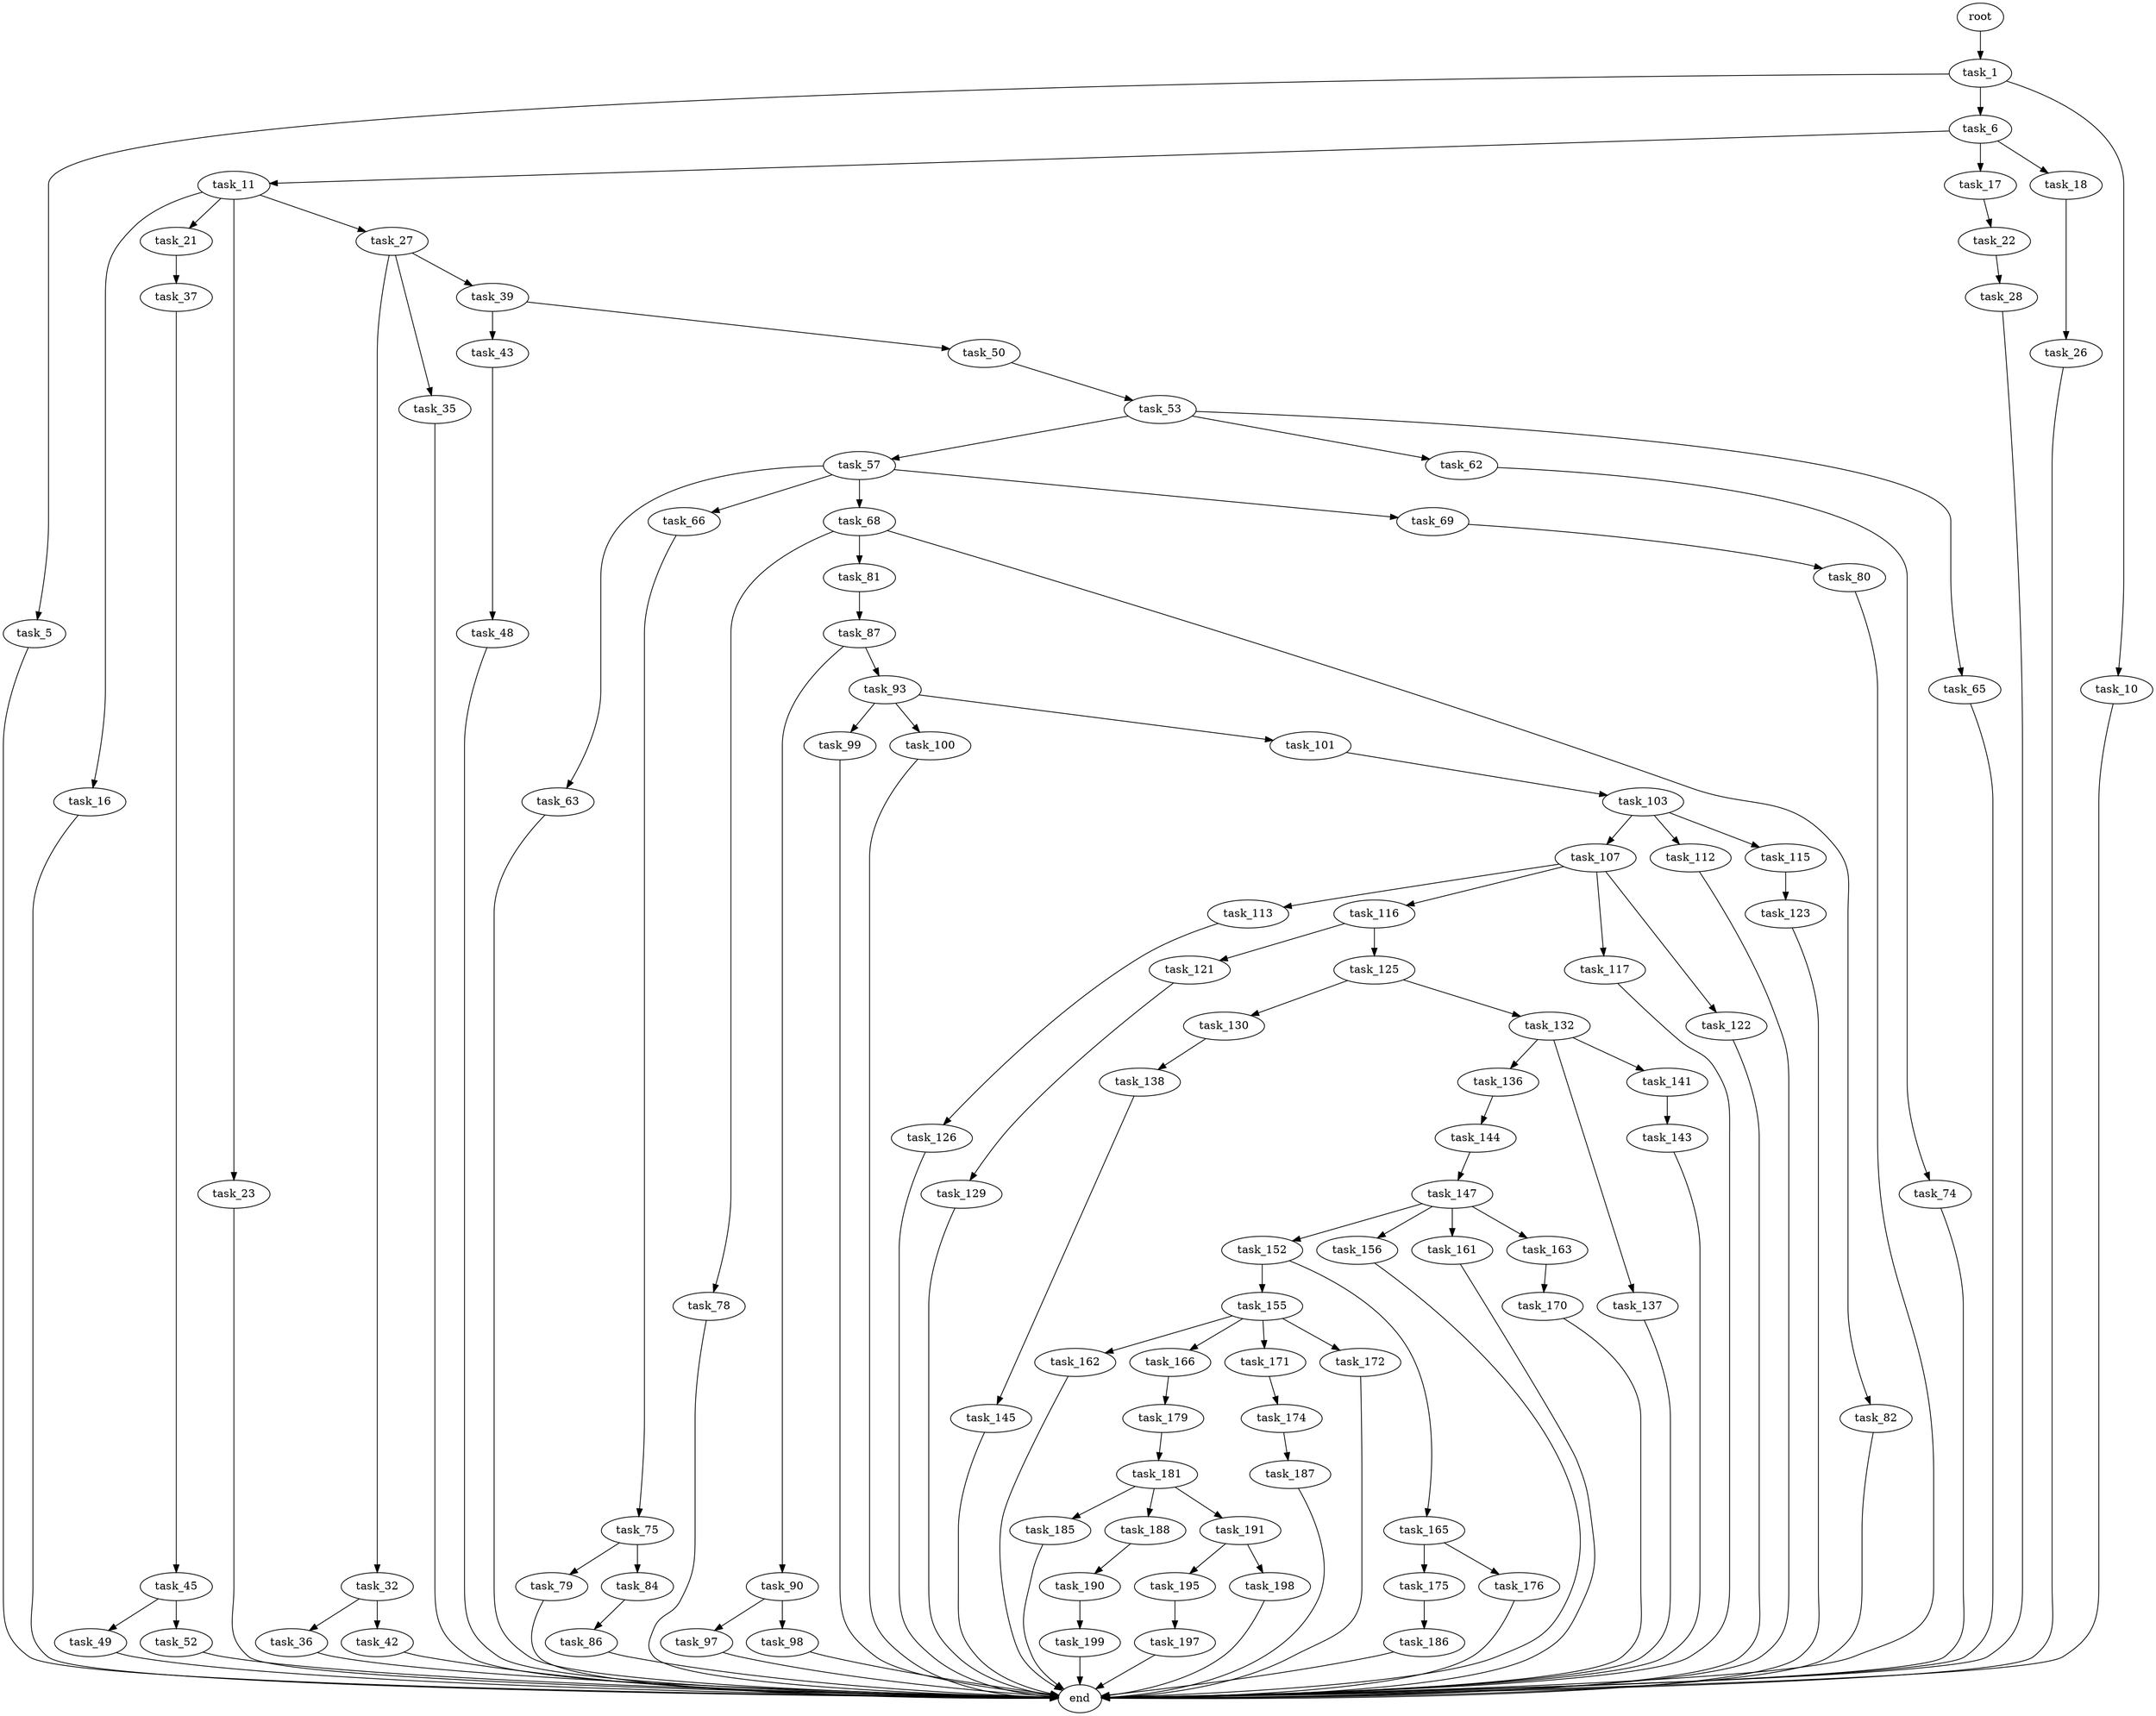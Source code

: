 digraph G {
  root [size="0.000000"];
  task_1 [size="549755813888.000000"];
  task_5 [size="30923773484.000000"];
  task_6 [size="23589318008.000000"];
  task_10 [size="4057565633.000000"];
  end [size="0.000000"];
  task_11 [size="6045127901.000000"];
  task_17 [size="13792925626.000000"];
  task_18 [size="68719476736.000000"];
  task_16 [size="1018987712089.000000"];
  task_21 [size="18302018494.000000"];
  task_23 [size="576565883820.000000"];
  task_27 [size="8083363691.000000"];
  task_22 [size="17188805986.000000"];
  task_26 [size="1073741824000.000000"];
  task_37 [size="213748824899.000000"];
  task_28 [size="6681601098.000000"];
  task_32 [size="8589934592.000000"];
  task_35 [size="5149639792.000000"];
  task_39 [size="105293288760.000000"];
  task_36 [size="1073741824000.000000"];
  task_42 [size="32065829338.000000"];
  task_45 [size="316943996450.000000"];
  task_43 [size="134217728000.000000"];
  task_50 [size="14402225856.000000"];
  task_48 [size="368293445632.000000"];
  task_49 [size="10160877892.000000"];
  task_52 [size="549755813888.000000"];
  task_53 [size="12288717734.000000"];
  task_57 [size="379003903200.000000"];
  task_62 [size="79210316315.000000"];
  task_65 [size="1073741824000.000000"];
  task_63 [size="28991029248.000000"];
  task_66 [size="8617764868.000000"];
  task_68 [size="32557959516.000000"];
  task_69 [size="549755813888.000000"];
  task_74 [size="2012005259.000000"];
  task_75 [size="2076175896.000000"];
  task_78 [size="8589934592.000000"];
  task_81 [size="549755813888.000000"];
  task_82 [size="31819581703.000000"];
  task_80 [size="134217728000.000000"];
  task_79 [size="8589934592.000000"];
  task_84 [size="28991029248.000000"];
  task_87 [size="782757789696.000000"];
  task_86 [size="39758175106.000000"];
  task_90 [size="231928233984.000000"];
  task_93 [size="1073741824000.000000"];
  task_97 [size="201758592164.000000"];
  task_98 [size="70486614684.000000"];
  task_99 [size="28991029248.000000"];
  task_100 [size="4894969490.000000"];
  task_101 [size="62237994952.000000"];
  task_103 [size="4690810202.000000"];
  task_107 [size="522424501684.000000"];
  task_112 [size="68719476736.000000"];
  task_115 [size="515918667.000000"];
  task_113 [size="465183016443.000000"];
  task_116 [size="28991029248.000000"];
  task_117 [size="8589934592.000000"];
  task_122 [size="250662016497.000000"];
  task_126 [size="103291856060.000000"];
  task_123 [size="536679733398.000000"];
  task_121 [size="134217728000.000000"];
  task_125 [size="28991029248.000000"];
  task_129 [size="1864962496.000000"];
  task_130 [size="19846993562.000000"];
  task_132 [size="231928233984.000000"];
  task_138 [size="231928233984.000000"];
  task_136 [size="1073741824000.000000"];
  task_137 [size="1073741824000.000000"];
  task_141 [size="377965522.000000"];
  task_144 [size="28991029248.000000"];
  task_145 [size="2460514684.000000"];
  task_143 [size="28991029248.000000"];
  task_147 [size="21604993484.000000"];
  task_152 [size="231928233984.000000"];
  task_156 [size="28991029248.000000"];
  task_161 [size="593286257.000000"];
  task_163 [size="782757789696.000000"];
  task_155 [size="24826605903.000000"];
  task_165 [size="12348921669.000000"];
  task_162 [size="179713759373.000000"];
  task_166 [size="9234688199.000000"];
  task_171 [size="6165132617.000000"];
  task_172 [size="137033243360.000000"];
  task_170 [size="546176218855.000000"];
  task_175 [size="20877688472.000000"];
  task_176 [size="2320056745.000000"];
  task_179 [size="19821889900.000000"];
  task_174 [size="131237716896.000000"];
  task_187 [size="3264968374.000000"];
  task_186 [size="430821032340.000000"];
  task_181 [size="597859223979.000000"];
  task_185 [size="549755813888.000000"];
  task_188 [size="317452772107.000000"];
  task_191 [size="368293445632.000000"];
  task_190 [size="1073741824000.000000"];
  task_199 [size="270824538442.000000"];
  task_195 [size="94588304029.000000"];
  task_198 [size="1073741824000.000000"];
  task_197 [size="28991029248.000000"];

  root -> task_1 [size="1.000000"];
  task_1 -> task_5 [size="536870912.000000"];
  task_1 -> task_6 [size="536870912.000000"];
  task_1 -> task_10 [size="536870912.000000"];
  task_5 -> end [size="1.000000"];
  task_6 -> task_11 [size="536870912.000000"];
  task_6 -> task_17 [size="536870912.000000"];
  task_6 -> task_18 [size="536870912.000000"];
  task_10 -> end [size="1.000000"];
  task_11 -> task_16 [size="134217728.000000"];
  task_11 -> task_21 [size="134217728.000000"];
  task_11 -> task_23 [size="134217728.000000"];
  task_11 -> task_27 [size="134217728.000000"];
  task_17 -> task_22 [size="536870912.000000"];
  task_18 -> task_26 [size="134217728.000000"];
  task_16 -> end [size="1.000000"];
  task_21 -> task_37 [size="536870912.000000"];
  task_23 -> end [size="1.000000"];
  task_27 -> task_32 [size="209715200.000000"];
  task_27 -> task_35 [size="209715200.000000"];
  task_27 -> task_39 [size="209715200.000000"];
  task_22 -> task_28 [size="33554432.000000"];
  task_26 -> end [size="1.000000"];
  task_37 -> task_45 [size="209715200.000000"];
  task_28 -> end [size="1.000000"];
  task_32 -> task_36 [size="33554432.000000"];
  task_32 -> task_42 [size="33554432.000000"];
  task_35 -> end [size="1.000000"];
  task_39 -> task_43 [size="301989888.000000"];
  task_39 -> task_50 [size="301989888.000000"];
  task_36 -> end [size="1.000000"];
  task_42 -> end [size="1.000000"];
  task_45 -> task_49 [size="209715200.000000"];
  task_45 -> task_52 [size="209715200.000000"];
  task_43 -> task_48 [size="209715200.000000"];
  task_50 -> task_53 [size="536870912.000000"];
  task_48 -> end [size="1.000000"];
  task_49 -> end [size="1.000000"];
  task_52 -> end [size="1.000000"];
  task_53 -> task_57 [size="209715200.000000"];
  task_53 -> task_62 [size="209715200.000000"];
  task_53 -> task_65 [size="209715200.000000"];
  task_57 -> task_63 [size="536870912.000000"];
  task_57 -> task_66 [size="536870912.000000"];
  task_57 -> task_68 [size="536870912.000000"];
  task_57 -> task_69 [size="536870912.000000"];
  task_62 -> task_74 [size="75497472.000000"];
  task_65 -> end [size="1.000000"];
  task_63 -> end [size="1.000000"];
  task_66 -> task_75 [size="411041792.000000"];
  task_68 -> task_78 [size="33554432.000000"];
  task_68 -> task_81 [size="33554432.000000"];
  task_68 -> task_82 [size="33554432.000000"];
  task_69 -> task_80 [size="536870912.000000"];
  task_74 -> end [size="1.000000"];
  task_75 -> task_79 [size="134217728.000000"];
  task_75 -> task_84 [size="134217728.000000"];
  task_78 -> end [size="1.000000"];
  task_81 -> task_87 [size="536870912.000000"];
  task_82 -> end [size="1.000000"];
  task_80 -> end [size="1.000000"];
  task_79 -> end [size="1.000000"];
  task_84 -> task_86 [size="75497472.000000"];
  task_87 -> task_90 [size="679477248.000000"];
  task_87 -> task_93 [size="679477248.000000"];
  task_86 -> end [size="1.000000"];
  task_90 -> task_97 [size="301989888.000000"];
  task_90 -> task_98 [size="301989888.000000"];
  task_93 -> task_99 [size="838860800.000000"];
  task_93 -> task_100 [size="838860800.000000"];
  task_93 -> task_101 [size="838860800.000000"];
  task_97 -> end [size="1.000000"];
  task_98 -> end [size="1.000000"];
  task_99 -> end [size="1.000000"];
  task_100 -> end [size="1.000000"];
  task_101 -> task_103 [size="301989888.000000"];
  task_103 -> task_107 [size="301989888.000000"];
  task_103 -> task_112 [size="301989888.000000"];
  task_103 -> task_115 [size="301989888.000000"];
  task_107 -> task_113 [size="679477248.000000"];
  task_107 -> task_116 [size="679477248.000000"];
  task_107 -> task_117 [size="679477248.000000"];
  task_107 -> task_122 [size="679477248.000000"];
  task_112 -> end [size="1.000000"];
  task_115 -> task_123 [size="33554432.000000"];
  task_113 -> task_126 [size="411041792.000000"];
  task_116 -> task_121 [size="75497472.000000"];
  task_116 -> task_125 [size="75497472.000000"];
  task_117 -> end [size="1.000000"];
  task_122 -> end [size="1.000000"];
  task_126 -> end [size="1.000000"];
  task_123 -> end [size="1.000000"];
  task_121 -> task_129 [size="209715200.000000"];
  task_125 -> task_130 [size="75497472.000000"];
  task_125 -> task_132 [size="75497472.000000"];
  task_129 -> end [size="1.000000"];
  task_130 -> task_138 [size="838860800.000000"];
  task_132 -> task_136 [size="301989888.000000"];
  task_132 -> task_137 [size="301989888.000000"];
  task_132 -> task_141 [size="301989888.000000"];
  task_138 -> task_145 [size="301989888.000000"];
  task_136 -> task_144 [size="838860800.000000"];
  task_137 -> end [size="1.000000"];
  task_141 -> task_143 [size="33554432.000000"];
  task_144 -> task_147 [size="75497472.000000"];
  task_145 -> end [size="1.000000"];
  task_143 -> end [size="1.000000"];
  task_147 -> task_152 [size="536870912.000000"];
  task_147 -> task_156 [size="536870912.000000"];
  task_147 -> task_161 [size="536870912.000000"];
  task_147 -> task_163 [size="536870912.000000"];
  task_152 -> task_155 [size="301989888.000000"];
  task_152 -> task_165 [size="301989888.000000"];
  task_156 -> end [size="1.000000"];
  task_161 -> end [size="1.000000"];
  task_163 -> task_170 [size="679477248.000000"];
  task_155 -> task_162 [size="411041792.000000"];
  task_155 -> task_166 [size="411041792.000000"];
  task_155 -> task_171 [size="411041792.000000"];
  task_155 -> task_172 [size="411041792.000000"];
  task_165 -> task_175 [size="301989888.000000"];
  task_165 -> task_176 [size="301989888.000000"];
  task_162 -> end [size="1.000000"];
  task_166 -> task_179 [size="679477248.000000"];
  task_171 -> task_174 [size="411041792.000000"];
  task_172 -> end [size="1.000000"];
  task_170 -> end [size="1.000000"];
  task_175 -> task_186 [size="33554432.000000"];
  task_176 -> end [size="1.000000"];
  task_179 -> task_181 [size="838860800.000000"];
  task_174 -> task_187 [size="536870912.000000"];
  task_187 -> end [size="1.000000"];
  task_186 -> end [size="1.000000"];
  task_181 -> task_185 [size="679477248.000000"];
  task_181 -> task_188 [size="679477248.000000"];
  task_181 -> task_191 [size="679477248.000000"];
  task_185 -> end [size="1.000000"];
  task_188 -> task_190 [size="679477248.000000"];
  task_191 -> task_195 [size="411041792.000000"];
  task_191 -> task_198 [size="411041792.000000"];
  task_190 -> task_199 [size="838860800.000000"];
  task_199 -> end [size="1.000000"];
  task_195 -> task_197 [size="411041792.000000"];
  task_198 -> end [size="1.000000"];
  task_197 -> end [size="1.000000"];
}
